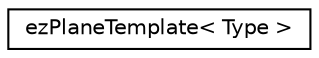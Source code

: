 digraph "Graphical Class Hierarchy"
{
 // LATEX_PDF_SIZE
  edge [fontname="Helvetica",fontsize="10",labelfontname="Helvetica",labelfontsize="10"];
  node [fontname="Helvetica",fontsize="10",shape=record];
  rankdir="LR";
  Node0 [label="ezPlaneTemplate\< Type \>",height=0.2,width=0.4,color="black", fillcolor="white", style="filled",URL="$d5/d8d/structez_plane_template.htm",tooltip="A class that represents a mathematical plane."];
}
